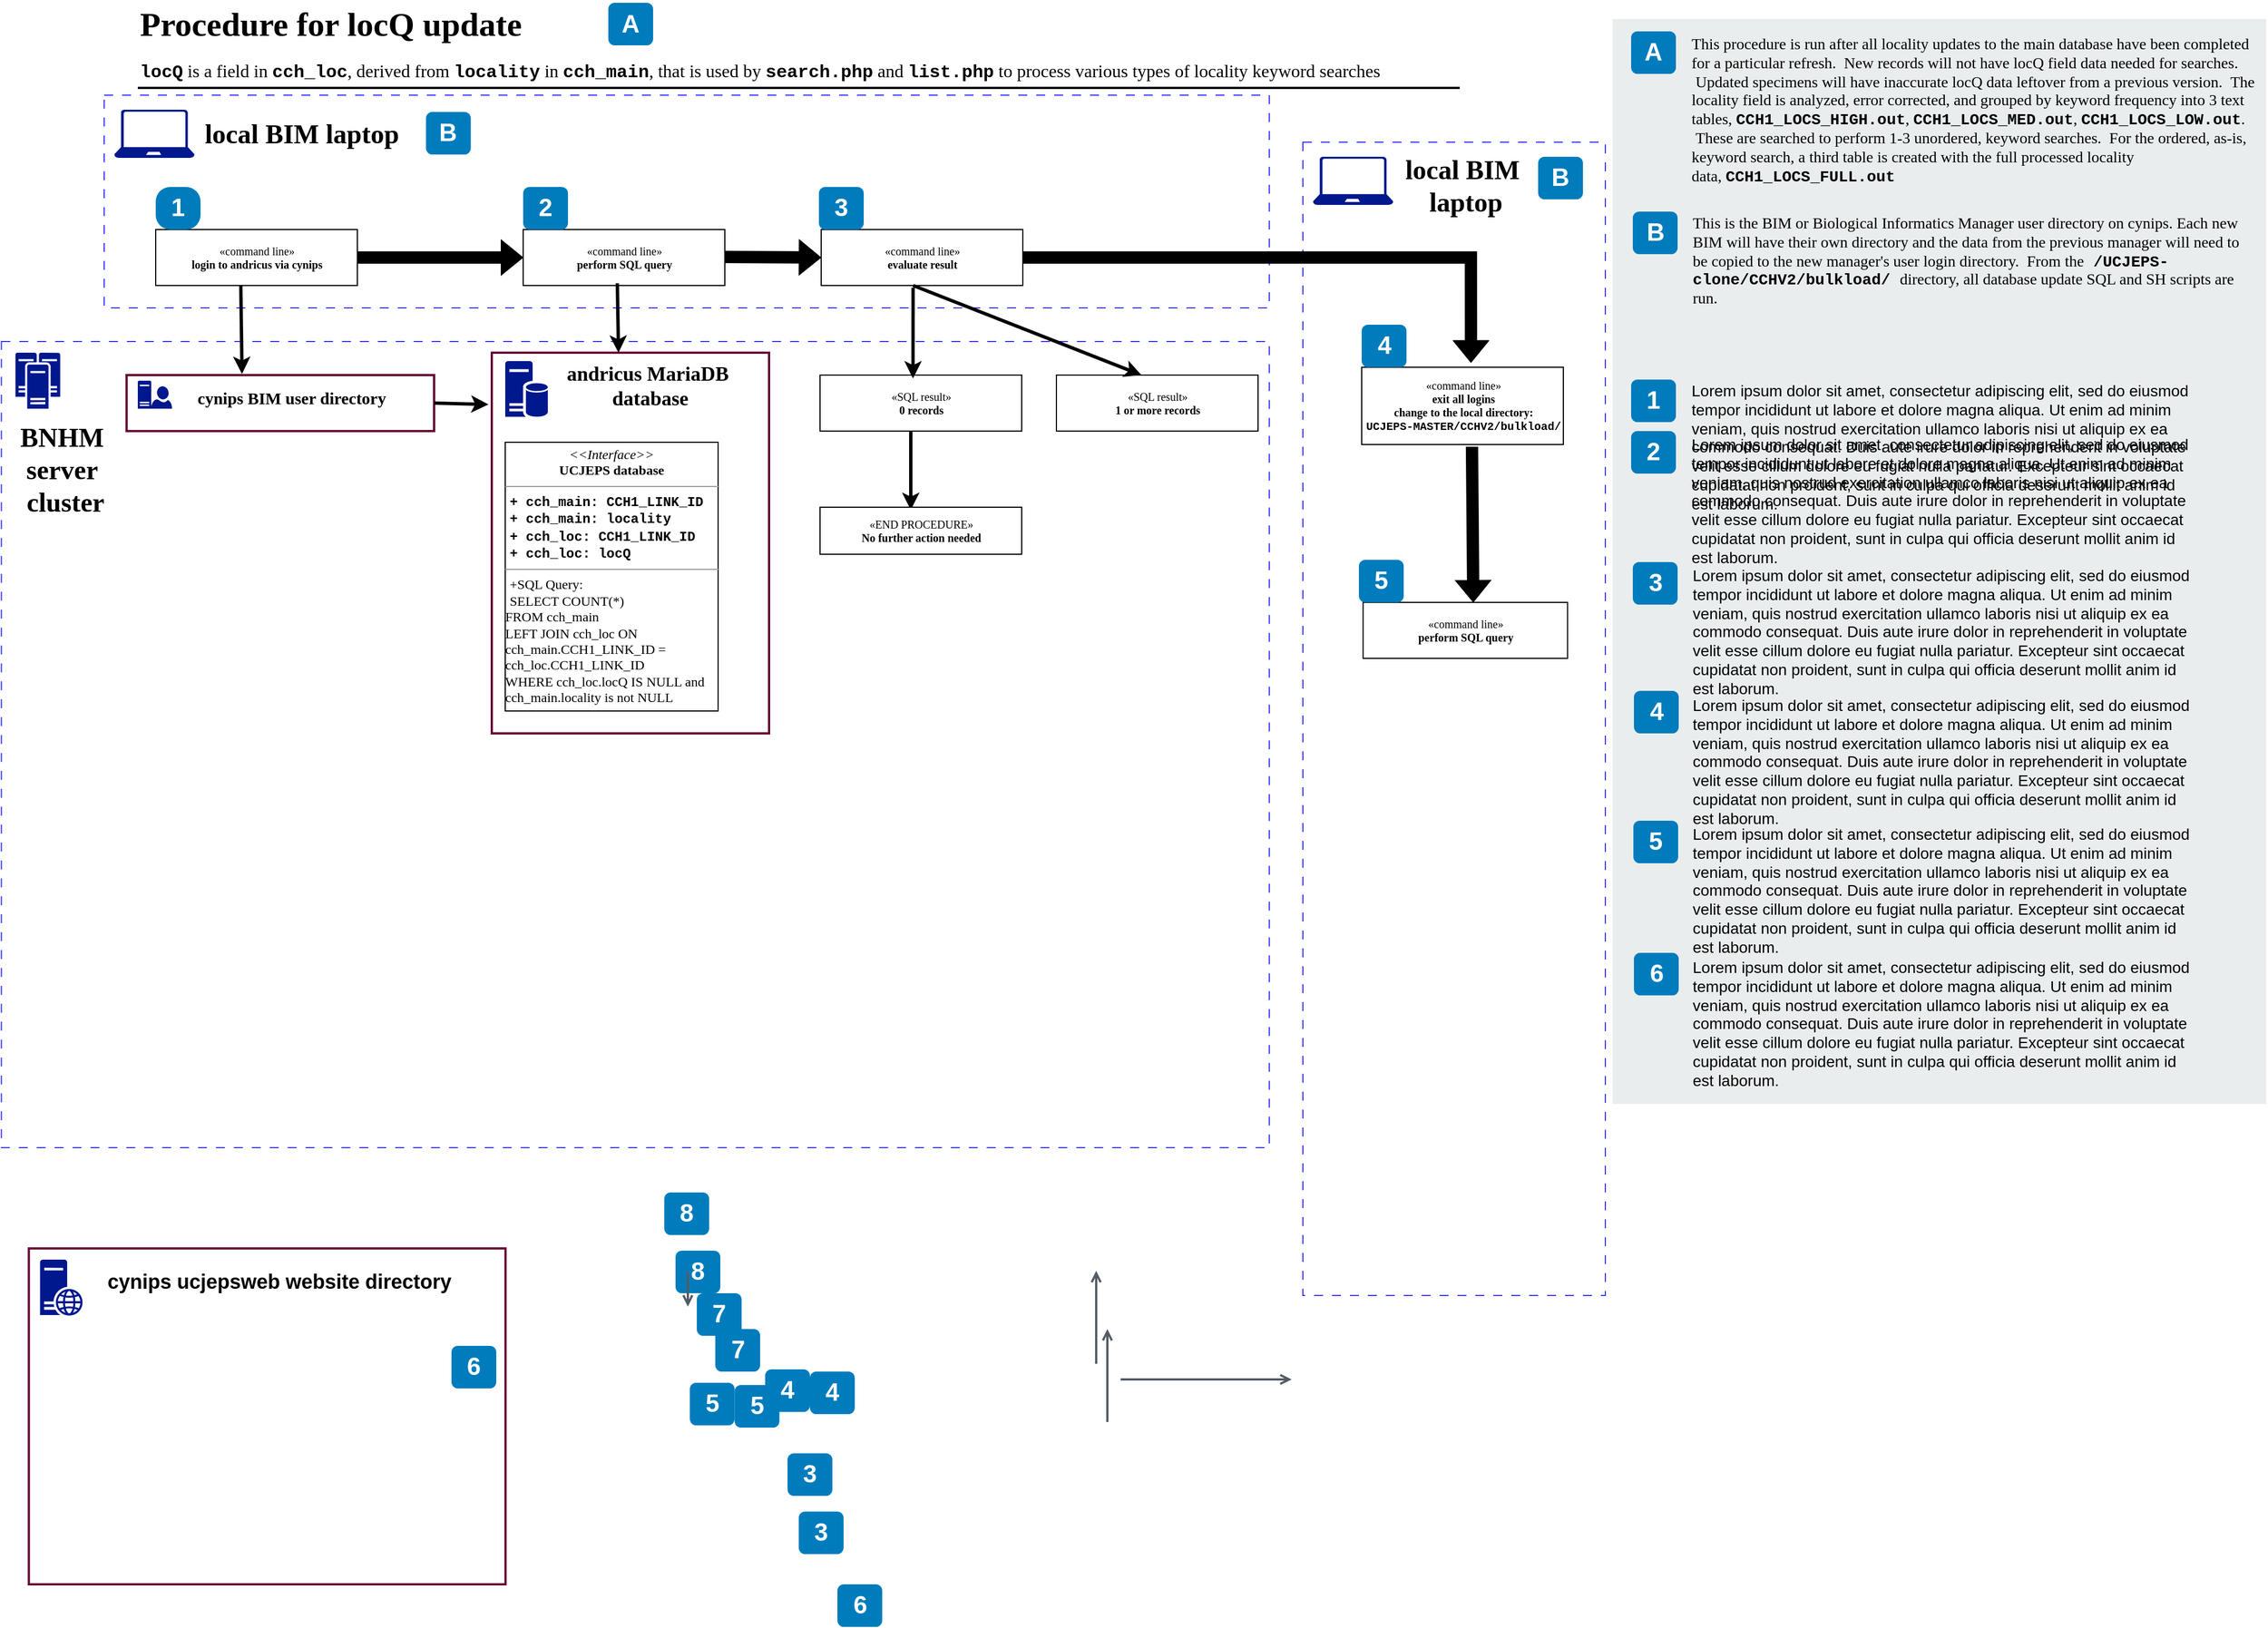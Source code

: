 <mxfile version="26.1.1">
  <diagram name="Page-1" id="34tWn5W8BB_YWIeY7pMG">
    <mxGraphModel dx="1699" dy="550" grid="1" gridSize="10" guides="1" tooltips="1" connect="1" arrows="1" fold="1" page="1" pageScale="1" pageWidth="850" pageHeight="1100" math="0" shadow="0">
      <root>
        <mxCell id="0" />
        <mxCell id="1" parent="0" />
        <mxCell id="e8SXs3Ux3NLzT9OmCRad-12" value="Procedure for locQ update" style="text;html=1;resizable=0;points=[];autosize=1;align=left;verticalAlign=top;spacingTop=-4;fontSize=30;fontStyle=1;fontFamily=Tahoma;" vertex="1" parent="1">
          <mxGeometry x="-210" y="35.5" width="390" height="40" as="geometry" />
        </mxCell>
        <mxCell id="e8SXs3Ux3NLzT9OmCRad-13" value="&lt;font face=&quot;Courier New&quot;&gt;&lt;b&gt;locQ&lt;/b&gt;&lt;/font&gt; is a field in &lt;b&gt;&lt;font face=&quot;Courier New&quot;&gt;cch_loc&lt;/font&gt;&lt;/b&gt;, derived from &lt;font face=&quot;Courier New&quot;&gt;&lt;b&gt;locality&lt;/b&gt;&lt;/font&gt; in &lt;b&gt;&lt;font face=&quot;Courier New&quot;&gt;cch&lt;font&gt;_main&lt;/font&gt;&lt;/font&gt;&lt;/b&gt;, that is used by &lt;b&gt;&lt;font face=&quot;Courier New&quot;&gt;search.php&lt;/font&gt;&lt;/b&gt;&amp;nbsp;and &lt;b&gt;&lt;font face=&quot;Courier New&quot;&gt;list.php&lt;/font&gt;&lt;/b&gt; to process various types of locality keyword searches" style="text;html=1;resizable=0;points=[];autosize=1;align=left;verticalAlign=top;spacingTop=-4;fontSize=16;fontFamily=Tahoma;" vertex="1" parent="1">
          <mxGeometry x="-210" y="85.5" width="1200" height="30" as="geometry" />
        </mxCell>
        <mxCell id="e8SXs3Ux3NLzT9OmCRad-14" value="" style="line;strokeWidth=2;html=1;fontSize=14;" vertex="1" parent="1">
          <mxGeometry x="-210" y="108.5" width="1180" height="10" as="geometry" />
        </mxCell>
        <mxCell id="e8SXs3Ux3NLzT9OmCRad-15" value="" style="rounded=0;whiteSpace=wrap;html=1;fillColor=#EAEDED;fontSize=22;fontColor=#FFFFFF;strokeColor=none;labelBackgroundColor=none;" vertex="1" parent="1">
          <mxGeometry x="1106.5" y="52" width="583.5" height="969" as="geometry" />
        </mxCell>
        <mxCell id="e8SXs3Ux3NLzT9OmCRad-17" value="A" style="rounded=1;whiteSpace=wrap;html=1;fillColor=#007CBD;strokeColor=none;fontColor=#FFFFFF;fontStyle=1;fontSize=22;labelBackgroundColor=none;" vertex="1" parent="1">
          <mxGeometry x="1123" y="63" width="40" height="38" as="geometry" />
        </mxCell>
        <mxCell id="e8SXs3Ux3NLzT9OmCRad-18" value="1" style="rounded=1;whiteSpace=wrap;html=1;fillColor=#007CBD;strokeColor=none;fontColor=#FFFFFF;fontStyle=1;fontSize=22;labelBackgroundColor=none;" vertex="1" parent="1">
          <mxGeometry x="1123" y="374" width="40" height="38" as="geometry" />
        </mxCell>
        <mxCell id="e8SXs3Ux3NLzT9OmCRad-19" value="2" style="rounded=1;whiteSpace=wrap;html=1;fillColor=#007CBD;strokeColor=none;fontColor=#FFFFFF;fontStyle=1;fontSize=22;labelBackgroundColor=none;" vertex="1" parent="1">
          <mxGeometry x="1123" y="420" width="40" height="38" as="geometry" />
        </mxCell>
        <mxCell id="e8SXs3Ux3NLzT9OmCRad-20" value="3" style="rounded=1;whiteSpace=wrap;html=1;fillColor=#007CBD;strokeColor=none;fontColor=#FFFFFF;fontStyle=1;fontSize=22;labelBackgroundColor=none;" vertex="1" parent="1">
          <mxGeometry x="1124.5" y="537" width="40" height="38" as="geometry" />
        </mxCell>
        <mxCell id="e8SXs3Ux3NLzT9OmCRad-21" value="4" style="rounded=1;whiteSpace=wrap;html=1;fillColor=#007CBD;strokeColor=none;fontColor=#FFFFFF;fontStyle=1;fontSize=22;labelBackgroundColor=none;" vertex="1" parent="1">
          <mxGeometry x="1125.5" y="652" width="40" height="38" as="geometry" />
        </mxCell>
        <mxCell id="e8SXs3Ux3NLzT9OmCRad-22" value="5" style="rounded=1;whiteSpace=wrap;html=1;fillColor=#007CBD;strokeColor=none;fontColor=#FFFFFF;fontStyle=1;fontSize=22;labelBackgroundColor=none;" vertex="1" parent="1">
          <mxGeometry x="1125" y="768" width="40" height="38" as="geometry" />
        </mxCell>
        <mxCell id="e8SXs3Ux3NLzT9OmCRad-23" value="6" style="rounded=1;whiteSpace=wrap;html=1;fillColor=#007CBD;strokeColor=none;fontColor=#FFFFFF;fontStyle=1;fontSize=22;labelBackgroundColor=none;" vertex="1" parent="1">
          <mxGeometry x="1125.5" y="886" width="40" height="38" as="geometry" />
        </mxCell>
        <mxCell id="e8SXs3Ux3NLzT9OmCRad-25" value="This procedure is run after all locality updates to the main database have been completed for a particular refresh. &amp;nbsp;New records will not have locQ field data needed for searches. &amp;nbsp;Updated specimens will have inaccurate locQ data leftover from a previous version. &amp;nbsp;The locality field is analyzed, error corrected, and grouped by keyword frequency into 3 text tables,&amp;nbsp;&lt;font face=&quot;Courier New&quot;&gt;&lt;b&gt;CCH1_LOCS_HIGH.out&lt;/b&gt;&lt;/font&gt;,&amp;nbsp;&lt;font face=&quot;Courier New&quot;&gt;&lt;b&gt;CCH1_LOCS_MED.out&lt;/b&gt;&lt;/font&gt;,&amp;nbsp;&lt;font face=&quot;Courier New&quot;&gt;&lt;b&gt;CCH1_LOCS_LOW.out&lt;/b&gt;&lt;/font&gt;. &amp;nbsp;These are searched to perform 1-3 unordered, keyword searches. &amp;nbsp;For the ordered, as-is, keyword search, a third table is created with the full processed locality data,&amp;nbsp;&lt;font face=&quot;Courier New&quot;&gt;&lt;b&gt;CCH1_LOCS_FULL.out&lt;/b&gt;&lt;/font&gt;" style="text;html=1;align=left;verticalAlign=top;spacingTop=-4;fontSize=14;labelBackgroundColor=none;whiteSpace=wrap;fontFamily=Tahoma;" vertex="1" parent="1">
          <mxGeometry x="1175" y="63.5" width="505" height="164.5" as="geometry" />
        </mxCell>
        <mxCell id="e8SXs3Ux3NLzT9OmCRad-26" value="&lt;span&gt;Lorem ipsum dolor sit amet, consectetur adipiscing elit, sed do eiusmod tempor incididunt ut labore et dolore magna aliqua. Ut enim ad minim veniam, quis nostrud exercitation ullamco laboris nisi ut aliquip ex ea commodo consequat. Duis aute irure dolor in reprehenderit in voluptate velit esse cillum dolore eu fugiat nulla pariatur. Excepteur sint occaecat cupidatat non proident, sunt in culpa qui officia deserunt mollit anim id est laborum.&lt;/span&gt;&lt;br&gt;" style="text;html=1;align=left;verticalAlign=top;spacingTop=-4;fontSize=14;labelBackgroundColor=none;whiteSpace=wrap;" vertex="1" parent="1">
          <mxGeometry x="1175" y="372.5" width="450" height="117" as="geometry" />
        </mxCell>
        <mxCell id="e8SXs3Ux3NLzT9OmCRad-27" value="&lt;span&gt;Lorem ipsum dolor sit amet, consectetur adipiscing elit, sed do eiusmod tempor incididunt ut labore et dolore magna aliqua. Ut enim ad minim veniam, quis nostrud exercitation ullamco laboris nisi ut aliquip ex ea commodo consequat. Duis aute irure dolor in reprehenderit in voluptate velit esse cillum dolore eu fugiat nulla pariatur. Excepteur sint occaecat cupidatat non proident, sunt in culpa qui officia deserunt mollit anim id est laborum.&lt;/span&gt;&lt;br&gt;" style="text;html=1;align=left;verticalAlign=top;spacingTop=-4;fontSize=14;labelBackgroundColor=none;whiteSpace=wrap;" vertex="1" parent="1">
          <mxGeometry x="1175" y="420.5" width="450" height="121" as="geometry" />
        </mxCell>
        <mxCell id="e8SXs3Ux3NLzT9OmCRad-28" value="&lt;span&gt;Lorem ipsum dolor sit amet, consectetur adipiscing elit, sed do eiusmod tempor incididunt ut labore et dolore magna aliqua. Ut enim ad minim veniam, quis nostrud exercitation ullamco laboris nisi ut aliquip ex ea commodo consequat. Duis aute irure dolor in reprehenderit in voluptate velit esse cillum dolore eu fugiat nulla pariatur. Excepteur sint occaecat cupidatat non proident, sunt in culpa qui officia deserunt mollit anim id est laborum.&lt;/span&gt;&lt;br&gt;" style="text;html=1;align=left;verticalAlign=top;spacingTop=-4;fontSize=14;labelBackgroundColor=none;whiteSpace=wrap;" vertex="1" parent="1">
          <mxGeometry x="1176" y="537.5" width="449" height="114" as="geometry" />
        </mxCell>
        <mxCell id="e8SXs3Ux3NLzT9OmCRad-29" value="&lt;span&gt;Lorem ipsum dolor sit amet, consectetur adipiscing elit, sed do eiusmod tempor incididunt ut labore et dolore magna aliqua. Ut enim ad minim veniam, quis nostrud exercitation ullamco laboris nisi ut aliquip ex ea commodo consequat. Duis aute irure dolor in reprehenderit in voluptate velit esse cillum dolore eu fugiat nulla pariatur. Excepteur sint occaecat cupidatat non proident, sunt in culpa qui officia deserunt mollit anim id est laborum.&lt;/span&gt;&lt;br&gt;" style="text;html=1;align=left;verticalAlign=top;spacingTop=-4;fontSize=14;labelBackgroundColor=none;whiteSpace=wrap;" vertex="1" parent="1">
          <mxGeometry x="1176" y="653.5" width="450" height="118" as="geometry" />
        </mxCell>
        <mxCell id="e8SXs3Ux3NLzT9OmCRad-30" value="&lt;span&gt;Lorem ipsum dolor sit amet, consectetur adipiscing elit, sed do eiusmod tempor incididunt ut labore et dolore magna aliqua. Ut enim ad minim veniam, quis nostrud exercitation ullamco laboris nisi ut aliquip ex ea commodo consequat. Duis aute irure dolor in reprehenderit in voluptate velit esse cillum dolore eu fugiat nulla pariatur. Excepteur sint occaecat cupidatat non proident, sunt in culpa qui officia deserunt mollit anim id est laborum.&lt;/span&gt;&lt;br&gt;" style="text;html=1;align=left;verticalAlign=top;spacingTop=-4;fontSize=14;labelBackgroundColor=none;whiteSpace=wrap;" vertex="1" parent="1">
          <mxGeometry x="1176" y="768.5" width="449" height="113" as="geometry" />
        </mxCell>
        <mxCell id="e8SXs3Ux3NLzT9OmCRad-31" value="&lt;span&gt;Lorem ipsum dolor sit amet, consectetur adipiscing elit, sed do eiusmod tempor incididunt ut labore et dolore magna aliqua. Ut enim ad minim veniam, quis nostrud exercitation ullamco laboris nisi ut aliquip ex ea commodo consequat. Duis aute irure dolor in reprehenderit in voluptate velit esse cillum dolore eu fugiat nulla pariatur. Excepteur sint occaecat cupidatat non proident, sunt in culpa qui officia deserunt mollit anim id est laborum.&lt;/span&gt;&lt;br&gt;" style="text;html=1;align=left;verticalAlign=top;spacingTop=-4;fontSize=14;labelBackgroundColor=none;whiteSpace=wrap;" vertex="1" parent="1">
          <mxGeometry x="1176" y="887.5" width="449" height="124" as="geometry" />
        </mxCell>
        <mxCell id="e8SXs3Ux3NLzT9OmCRad-38" value="" style="whiteSpace=wrap;html=1;dashed=1;fontColor=#AAB7B8;fontStyle=0;align=left;verticalAlign=top;strokeColor=#3333FF;fillColor=none;gradientColor=none;spacingLeft=30;container=1;pointerEvents=0;collapsible=0;recursiveResize=0;strokeWidth=1;dashPattern=8 8;fontFamily=Tahoma;" vertex="1" parent="1">
          <mxGeometry x="-331.75" y="340" width="1131.75" height="720" as="geometry" />
        </mxCell>
        <mxCell id="e8SXs3Ux3NLzT9OmCRad-41" value="" style="whiteSpace=wrap;html=1;dashed=0;fontColor=#AAB7B8;fontStyle=0;align=left;verticalAlign=top;strokeColor=#660033;fillColor=none;gradientColor=none;spacingLeft=30;container=1;pointerEvents=0;collapsible=0;recursiveResize=0;strokeWidth=2;" vertex="1" parent="e8SXs3Ux3NLzT9OmCRad-38">
          <mxGeometry x="24.5" y="810" width="425.5" height="300" as="geometry" />
        </mxCell>
        <mxCell id="e8SXs3Ux3NLzT9OmCRad-42" value="cynips ucjepsweb website directory" style="text;strokeColor=none;fillColor=none;html=1;fontSize=18;fontStyle=1;verticalAlign=middle;align=center;" vertex="1" parent="e8SXs3Ux3NLzT9OmCRad-41">
          <mxGeometry x="48" y="10" width="350" height="40" as="geometry" />
        </mxCell>
        <mxCell id="e8SXs3Ux3NLzT9OmCRad-43" value="" style="sketch=0;aspect=fixed;pointerEvents=1;shadow=0;dashed=0;html=1;strokeColor=none;labelPosition=center;verticalLabelPosition=bottom;verticalAlign=top;align=center;fillColor=#00188D;shape=mxgraph.mscae.enterprise.web_server" vertex="1" parent="e8SXs3Ux3NLzT9OmCRad-41">
          <mxGeometry x="10" y="10" width="38" height="50" as="geometry" />
        </mxCell>
        <mxCell id="e8SXs3Ux3NLzT9OmCRad-44" value="" style="whiteSpace=wrap;html=1;dashed=0;fontColor=#AAB7B8;fontStyle=0;align=left;verticalAlign=top;strokeColor=#660033;fillColor=none;gradientColor=none;spacingLeft=30;container=1;pointerEvents=0;collapsible=0;recursiveResize=0;strokeWidth=2;" vertex="1" parent="e8SXs3Ux3NLzT9OmCRad-38">
          <mxGeometry x="437.75" y="10" width="247.5" height="340" as="geometry" />
        </mxCell>
        <mxCell id="e8SXs3Ux3NLzT9OmCRad-45" value="andricus MariaDB&amp;nbsp;&lt;div&gt;database&lt;/div&gt;" style="text;strokeColor=none;fillColor=none;html=1;fontSize=18;fontStyle=1;verticalAlign=middle;align=center;fontFamily=Tahoma;" vertex="1" parent="e8SXs3Ux3NLzT9OmCRad-44">
          <mxGeometry x="61.75" y="10" width="158.25" height="40" as="geometry" />
        </mxCell>
        <mxCell id="e8SXs3Ux3NLzT9OmCRad-39" value="" style="sketch=0;aspect=fixed;pointerEvents=1;shadow=0;dashed=0;html=1;strokeColor=none;labelPosition=center;verticalLabelPosition=bottom;verticalAlign=top;align=center;fillColor=#00188D;shape=mxgraph.mscae.enterprise.database_server" vertex="1" parent="e8SXs3Ux3NLzT9OmCRad-44">
          <mxGeometry x="12" y="7.5" width="38" height="50" as="geometry" />
        </mxCell>
        <mxCell id="e8SXs3Ux3NLzT9OmCRad-54" value="&lt;p style=&quot;margin:0px;margin-top:4px;text-align:center;&quot;&gt;&lt;i&gt;&amp;lt;&amp;lt;Interface&amp;gt;&amp;gt;&lt;/i&gt;&lt;br&gt;&lt;b&gt;UCJEPS database&lt;/b&gt;&lt;/p&gt;&lt;hr size=&quot;1&quot;&gt;&lt;p style=&quot;margin:0px;margin-left:4px;&quot;&gt;&lt;font face=&quot;Courier New&quot;&gt;&lt;b&gt;+&amp;nbsp;&lt;/b&gt;&lt;/font&gt;&lt;b&gt;&lt;font face=&quot;Courier New&quot;&gt;&lt;span style=&quot;white-space: normal;&quot;&gt;cch_main&lt;/span&gt;:&lt;/font&gt;&lt;font face=&quot;Courier New&quot;&gt;&amp;nbsp;&lt;/font&gt;&lt;span style=&quot;font-family: &amp;quot;Courier New&amp;quot;; white-space: normal;&quot;&gt;CCH1_LINK_ID&lt;/span&gt;&lt;/b&gt;&lt;/p&gt;&lt;p style=&quot;margin:0px;margin-left:4px;&quot;&gt;&lt;font face=&quot;Courier New&quot;&gt;&lt;b&gt;+&amp;nbsp;&lt;span style=&quot;white-space: normal;&quot;&gt;cch_main&lt;/span&gt;: locality&lt;/b&gt;&lt;/font&gt;&lt;/p&gt;&lt;p style=&quot;margin:0px;margin-left:4px;&quot;&gt;&lt;font face=&quot;Courier New&quot;&gt;&lt;b&gt;+&amp;nbsp;&lt;span style=&quot;white-space: normal;&quot;&gt;cch_loc&lt;/span&gt;:&amp;nbsp;&lt;span style=&quot;white-space: normal;&quot;&gt;CCH1_LINK_ID&lt;/span&gt;&lt;br&gt;&lt;/b&gt;&lt;/font&gt;&lt;/p&gt;&lt;p style=&quot;margin:0px;margin-left:4px;&quot;&gt;&lt;font face=&quot;Courier New&quot;&gt;&lt;b&gt;+&lt;span style=&quot;white-space: normal;&quot;&gt;&amp;nbsp;cch_loc&lt;/span&gt;: locQ&lt;/b&gt;&lt;/font&gt;&lt;br&gt;&lt;/p&gt;&lt;hr size=&quot;1&quot;&gt;&lt;p style=&quot;margin:0px;margin-left:4px;&quot;&gt;+SQL Query:&lt;/p&gt;&lt;p style=&quot;margin:0px;margin-left:4px;&quot;&gt;&lt;span style=&quot;white-space: normal;&quot;&gt;SELECT COUNT(*)&amp;nbsp;&lt;/span&gt;&lt;/p&gt;&lt;div style=&quot;white-space: normal;&quot;&gt;FROM cch_main&lt;/div&gt;&lt;div style=&quot;white-space: normal;&quot;&gt;LEFT JOIN cch_loc ON cch_main.CCH1_LINK_ID = cch_loc.CCH1_LINK_ID&lt;/div&gt;&lt;div style=&quot;white-space: normal;&quot;&gt;WHERE cch_loc.locQ IS NULL and cch_main.locality is not NULL&lt;/div&gt;&lt;div&gt;&lt;br&gt;&lt;/div&gt;" style="verticalAlign=top;align=left;overflow=fill;fontSize=12;fontFamily=Tahoma;html=1;rounded=0;shadow=0;comic=0;labelBackgroundColor=none;strokeWidth=1" vertex="1" parent="e8SXs3Ux3NLzT9OmCRad-44">
          <mxGeometry x="12" y="80" width="190" height="240" as="geometry" />
        </mxCell>
        <mxCell id="e8SXs3Ux3NLzT9OmCRad-47" value="" style="whiteSpace=wrap;html=1;dashed=0;fontColor=#AAB7B8;fontStyle=0;align=left;verticalAlign=top;strokeColor=#660033;fillColor=none;gradientColor=none;spacingLeft=30;container=1;pointerEvents=0;collapsible=0;recursiveResize=0;strokeWidth=2;" vertex="1" parent="e8SXs3Ux3NLzT9OmCRad-38">
          <mxGeometry x="111.75" y="30" width="274.5" height="50" as="geometry" />
        </mxCell>
        <mxCell id="e8SXs3Ux3NLzT9OmCRad-48" value="cynips BIM user directory" style="text;strokeColor=none;fillColor=none;html=1;fontSize=15;fontStyle=1;verticalAlign=middle;align=center;fontFamily=Tahoma;" vertex="1" parent="e8SXs3Ux3NLzT9OmCRad-47">
          <mxGeometry x="40.55" width="212.5" height="40" as="geometry" />
        </mxCell>
        <mxCell id="e8SXs3Ux3NLzT9OmCRad-49" value="" style="sketch=0;aspect=fixed;pointerEvents=1;shadow=0;dashed=0;html=1;strokeColor=none;labelPosition=center;verticalLabelPosition=bottom;verticalAlign=top;align=center;fillColor=#00188D;shape=mxgraph.azure.user;fontSize=10;" vertex="1" parent="e8SXs3Ux3NLzT9OmCRad-47">
          <mxGeometry x="21.75" y="10" width="18.8" height="20" as="geometry" />
        </mxCell>
        <mxCell id="e8SXs3Ux3NLzT9OmCRad-50" value="" style="sketch=0;aspect=fixed;pointerEvents=1;shadow=0;dashed=0;html=1;strokeColor=none;labelPosition=center;verticalLabelPosition=bottom;verticalAlign=top;align=center;fillColor=#00188D;shape=mxgraph.mscae.enterprise.server_generic" vertex="1" parent="e8SXs3Ux3NLzT9OmCRad-47">
          <mxGeometry x="10" y="5" width="12" height="25" as="geometry" />
        </mxCell>
        <mxCell id="e8SXs3Ux3NLzT9OmCRad-46" value="" style="sketch=0;aspect=fixed;pointerEvents=1;shadow=0;dashed=0;html=1;strokeColor=none;labelPosition=center;verticalLabelPosition=bottom;verticalAlign=top;align=center;fillColor=#00188D;shape=mxgraph.mscae.enterprise.cluster_server" vertex="1" parent="e8SXs3Ux3NLzT9OmCRad-38">
          <mxGeometry x="12.5" y="10" width="40" height="50" as="geometry" />
        </mxCell>
        <mxCell id="e8SXs3Ux3NLzT9OmCRad-101" value="BNHM&amp;nbsp;&lt;div&gt;server&amp;nbsp;&lt;/div&gt;&lt;div&gt;cluster&lt;/div&gt;" style="text;strokeColor=none;fillColor=none;html=1;fontSize=24;fontStyle=1;verticalAlign=middle;align=center;fontFamily=Tahoma;" vertex="1" parent="e8SXs3Ux3NLzT9OmCRad-38">
          <mxGeometry x="12.5" y="60" width="87.5" height="110" as="geometry" />
        </mxCell>
        <mxCell id="e8SXs3Ux3NLzT9OmCRad-111" value="" style="endArrow=classic;html=1;rounded=0;exitX=1;exitY=0.5;exitDx=0;exitDy=0;strokeWidth=3;entryX=-0.012;entryY=0.136;entryDx=0;entryDy=0;entryPerimeter=0;" edge="1" parent="e8SXs3Ux3NLzT9OmCRad-38" source="e8SXs3Ux3NLzT9OmCRad-47" target="e8SXs3Ux3NLzT9OmCRad-44">
          <mxGeometry width="50" height="50" relative="1" as="geometry">
            <mxPoint x="217.75" y="-26" as="sourcePoint" />
            <mxPoint x="224.75" y="19" as="targetPoint" />
          </mxGeometry>
        </mxCell>
        <mxCell id="e8SXs3Ux3NLzT9OmCRad-116" value="«SQL result»&lt;br&gt;&lt;b&gt;0 records&lt;/b&gt;" style="html=1;rounded=0;shadow=0;comic=0;labelBackgroundColor=none;strokeWidth=1;fontFamily=Tahoma;fontSize=10;align=center;" vertex="1" parent="e8SXs3Ux3NLzT9OmCRad-38">
          <mxGeometry x="730.75" y="30" width="180" height="50" as="geometry" />
        </mxCell>
        <mxCell id="e8SXs3Ux3NLzT9OmCRad-117" value="«SQL result»&lt;br&gt;&lt;b&gt;1 or more records&lt;/b&gt;" style="html=1;rounded=0;shadow=0;comic=0;labelBackgroundColor=none;strokeWidth=1;fontFamily=Tahoma;fontSize=10;align=center;" vertex="1" parent="e8SXs3Ux3NLzT9OmCRad-38">
          <mxGeometry x="941.75" y="30" width="180" height="50" as="geometry" />
        </mxCell>
        <mxCell id="e8SXs3Ux3NLzT9OmCRad-124" value="" style="endArrow=classic;html=1;rounded=0;exitX=0.456;exitY=1.04;exitDx=0;exitDy=0;exitPerimeter=0;entryX=0.461;entryY=0.06;entryDx=0;entryDy=0;entryPerimeter=0;strokeWidth=3;" edge="1" parent="e8SXs3Ux3NLzT9OmCRad-38">
          <mxGeometry width="50" height="50" relative="1" as="geometry">
            <mxPoint x="811.75" y="79.5" as="sourcePoint" />
            <mxPoint x="811.75" y="150.5" as="targetPoint" />
          </mxGeometry>
        </mxCell>
        <mxCell id="e8SXs3Ux3NLzT9OmCRad-125" value="«END PROCEDURE»&lt;div&gt;&lt;b&gt;No further action needed&lt;/b&gt;&lt;/div&gt;" style="html=1;rounded=0;shadow=0;comic=0;labelBackgroundColor=none;strokeWidth=1;fontFamily=Tahoma;fontSize=10;align=center;" vertex="1" parent="e8SXs3Ux3NLzT9OmCRad-38">
          <mxGeometry x="730.75" y="148" width="180" height="42" as="geometry" />
        </mxCell>
        <mxCell id="e8SXs3Ux3NLzT9OmCRad-51" value="" style="whiteSpace=wrap;html=1;dashed=1;fontColor=#AAB7B8;fontStyle=0;align=left;verticalAlign=top;strokeColor=#3333FF;fillColor=none;gradientColor=none;spacingLeft=30;container=1;pointerEvents=0;collapsible=0;recursiveResize=0;strokeWidth=1;dashPattern=8 8;" vertex="1" parent="1">
          <mxGeometry x="-240" y="120" width="1040" height="190" as="geometry" />
        </mxCell>
        <mxCell id="e8SXs3Ux3NLzT9OmCRad-52" value="local BIM laptop" style="text;strokeColor=none;fillColor=none;html=1;fontSize=24;fontStyle=1;verticalAlign=middle;align=center;fontFamily=Tahoma;" vertex="1" parent="e8SXs3Ux3NLzT9OmCRad-51">
          <mxGeometry x="52.5" y="15" width="247.5" height="40" as="geometry" />
        </mxCell>
        <mxCell id="e8SXs3Ux3NLzT9OmCRad-53" value="" style="sketch=0;aspect=fixed;pointerEvents=1;shadow=0;dashed=0;html=1;strokeColor=none;labelPosition=center;verticalLabelPosition=bottom;verticalAlign=top;align=center;fillColor=#00188D;shape=mxgraph.azure.laptop" vertex="1" parent="e8SXs3Ux3NLzT9OmCRad-51">
          <mxGeometry x="9" y="13" width="71.67" height="43" as="geometry" />
        </mxCell>
        <mxCell id="e8SXs3Ux3NLzT9OmCRad-61" value="B" style="rounded=1;whiteSpace=wrap;html=1;fillColor=#007CBD;strokeColor=none;fontColor=#FFFFFF;fontStyle=1;fontSize=22;labelBackgroundColor=none;" vertex="1" parent="e8SXs3Ux3NLzT9OmCRad-51">
          <mxGeometry x="287.25" y="15" width="40" height="38" as="geometry" />
        </mxCell>
        <mxCell id="e8SXs3Ux3NLzT9OmCRad-96" value="«command line»&lt;br&gt;&lt;b&gt;login to andricus via cynips&lt;/b&gt;" style="html=1;rounded=0;shadow=0;comic=0;labelBackgroundColor=none;strokeWidth=1;fontFamily=Verdana;fontSize=10;align=center;" vertex="1" parent="e8SXs3Ux3NLzT9OmCRad-51">
          <mxGeometry x="46" y="120" width="180" height="50" as="geometry" />
        </mxCell>
        <mxCell id="e8SXs3Ux3NLzT9OmCRad-100" value="«command line»&lt;br&gt;&lt;b&gt;perform SQL query&lt;/b&gt;" style="html=1;rounded=0;shadow=0;comic=0;labelBackgroundColor=none;strokeWidth=1;fontFamily=Tahoma;fontSize=10;align=center;" vertex="1" parent="e8SXs3Ux3NLzT9OmCRad-51">
          <mxGeometry x="374" y="120" width="180" height="50" as="geometry" />
        </mxCell>
        <mxCell id="e8SXs3Ux3NLzT9OmCRad-105" value="" style="shape=flexArrow;endArrow=classic;html=1;rounded=0;labelBackgroundColor=#000000;fillColor=#000000;exitX=1;exitY=0.5;exitDx=0;exitDy=0;entryX=0;entryY=0.5;entryDx=0;entryDy=0;" edge="1" parent="e8SXs3Ux3NLzT9OmCRad-51" source="e8SXs3Ux3NLzT9OmCRad-96" target="e8SXs3Ux3NLzT9OmCRad-100">
          <mxGeometry width="50" height="50" relative="1" as="geometry">
            <mxPoint x="234.25" y="196" as="sourcePoint" />
            <mxPoint x="284.25" y="146" as="targetPoint" />
          </mxGeometry>
        </mxCell>
        <mxCell id="e8SXs3Ux3NLzT9OmCRad-108" value="1" style="rounded=1;whiteSpace=wrap;html=1;fillColor=#007CBD;strokeColor=none;fontColor=#FFFFFF;fontStyle=1;fontSize=22;arcSize=34;" vertex="1" parent="e8SXs3Ux3NLzT9OmCRad-51">
          <mxGeometry x="46" y="82" width="40" height="38" as="geometry" />
        </mxCell>
        <mxCell id="e8SXs3Ux3NLzT9OmCRad-113" value="2" style="rounded=1;whiteSpace=wrap;html=1;fillColor=#007CBD;strokeColor=none;fontColor=#FFFFFF;fontStyle=1;fontSize=22;" vertex="1" parent="e8SXs3Ux3NLzT9OmCRad-51">
          <mxGeometry x="374" y="82" width="40" height="38" as="geometry" />
        </mxCell>
        <mxCell id="e8SXs3Ux3NLzT9OmCRad-121" value="" style="edgeStyle=orthogonalEdgeStyle;rounded=0;orthogonalLoop=1;jettySize=auto;html=1;" edge="1" parent="e8SXs3Ux3NLzT9OmCRad-51" source="e8SXs3Ux3NLzT9OmCRad-118" target="e8SXs3Ux3NLzT9OmCRad-100">
          <mxGeometry relative="1" as="geometry" />
        </mxCell>
        <mxCell id="e8SXs3Ux3NLzT9OmCRad-118" value="«command line»&lt;br&gt;&lt;b&gt;evaluate result&lt;/b&gt;" style="html=1;rounded=0;shadow=0;comic=0;labelBackgroundColor=none;strokeWidth=1;fontFamily=Tahoma;fontSize=10;align=center;" vertex="1" parent="e8SXs3Ux3NLzT9OmCRad-51">
          <mxGeometry x="640" y="120" width="180" height="50" as="geometry" />
        </mxCell>
        <mxCell id="e8SXs3Ux3NLzT9OmCRad-119" value="3" style="rounded=1;whiteSpace=wrap;html=1;fillColor=#007CBD;strokeColor=none;fontColor=#FFFFFF;fontStyle=1;fontSize=22;" vertex="1" parent="e8SXs3Ux3NLzT9OmCRad-51">
          <mxGeometry x="638" y="82" width="40" height="38" as="geometry" />
        </mxCell>
        <mxCell id="e8SXs3Ux3NLzT9OmCRad-120" value="" style="shape=flexArrow;endArrow=classic;html=1;rounded=0;labelBackgroundColor=#000000;fillColor=#000000;exitX=1;exitY=0.5;exitDx=0;exitDy=0;entryX=0;entryY=0.5;entryDx=0;entryDy=0;" edge="1" parent="e8SXs3Ux3NLzT9OmCRad-51" target="e8SXs3Ux3NLzT9OmCRad-118">
          <mxGeometry width="50" height="50" relative="1" as="geometry">
            <mxPoint x="554" y="144.5" as="sourcePoint" />
            <mxPoint x="702" y="144.5" as="targetPoint" />
          </mxGeometry>
        </mxCell>
        <mxCell id="e8SXs3Ux3NLzT9OmCRad-89" value="7" style="rounded=1;whiteSpace=wrap;html=1;fillColor=#007CBD;strokeColor=none;fontColor=#FFFFFF;fontStyle=1;fontSize=22;" vertex="1" parent="1">
          <mxGeometry x="289" y="1190" width="40" height="38" as="geometry" />
        </mxCell>
        <mxCell id="e8SXs3Ux3NLzT9OmCRad-91" value="8" style="rounded=1;whiteSpace=wrap;html=1;fillColor=#007CBD;strokeColor=none;fontColor=#FFFFFF;fontStyle=1;fontSize=22;" vertex="1" parent="1">
          <mxGeometry x="260" y="1100" width="40" height="38" as="geometry" />
        </mxCell>
        <mxCell id="e8SXs3Ux3NLzT9OmCRad-94" value="8" style="rounded=1;whiteSpace=wrap;html=1;fillColor=#007CBD;strokeColor=none;fontColor=#FFFFFF;fontStyle=1;fontSize=22;" vertex="1" parent="1">
          <mxGeometry x="270" y="1152" width="40" height="38" as="geometry" />
        </mxCell>
        <mxCell id="e8SXs3Ux3NLzT9OmCRad-95" value="7" style="rounded=1;whiteSpace=wrap;html=1;fillColor=#007CBD;strokeColor=none;fontColor=#FFFFFF;fontStyle=1;fontSize=22;" vertex="1" parent="1">
          <mxGeometry x="305.5" y="1222" width="40" height="38" as="geometry" />
        </mxCell>
        <mxCell id="e8SXs3Ux3NLzT9OmCRad-64" style="edgeStyle=orthogonalEdgeStyle;rounded=0;orthogonalLoop=1;jettySize=auto;html=1;strokeColor=#545B64;strokeWidth=2;endFill=0;endArrow=open;startArrow=none;" edge="1" parent="1">
          <mxGeometry relative="1" as="geometry">
            <mxPoint x="281" y="1170" as="sourcePoint" />
            <mxPoint x="281" y="1202" as="targetPoint" />
          </mxGeometry>
        </mxCell>
        <mxCell id="e8SXs3Ux3NLzT9OmCRad-70" value="5" style="rounded=1;whiteSpace=wrap;html=1;fillColor=#007CBD;strokeColor=none;fontColor=#FFFFFF;fontStyle=1;fontSize=22;" vertex="1" parent="1">
          <mxGeometry x="282.75" y="1270" width="40" height="38" as="geometry" />
        </mxCell>
        <mxCell id="e8SXs3Ux3NLzT9OmCRad-71" value="4" style="rounded=1;whiteSpace=wrap;html=1;fillColor=#007CBD;strokeColor=none;fontColor=#FFFFFF;fontStyle=1;fontSize=22;" vertex="1" parent="1">
          <mxGeometry x="350" y="1258" width="40" height="38" as="geometry" />
        </mxCell>
        <mxCell id="e8SXs3Ux3NLzT9OmCRad-90" value="6" style="rounded=1;whiteSpace=wrap;html=1;fillColor=#007CBD;strokeColor=none;fontColor=#FFFFFF;fontStyle=1;fontSize=22;" vertex="1" parent="1">
          <mxGeometry x="70" y="1237" width="40" height="38" as="geometry" />
        </mxCell>
        <mxCell id="e8SXs3Ux3NLzT9OmCRad-83" value="5" style="rounded=1;whiteSpace=wrap;html=1;fillColor=#007CBD;strokeColor=none;fontColor=#FFFFFF;fontStyle=1;fontSize=22;" vertex="1" parent="1">
          <mxGeometry x="322.75" y="1272" width="40" height="38" as="geometry" />
        </mxCell>
        <mxCell id="e8SXs3Ux3NLzT9OmCRad-84" value="4" style="rounded=1;whiteSpace=wrap;html=1;fillColor=#007CBD;strokeColor=none;fontColor=#FFFFFF;fontStyle=1;fontSize=22;" vertex="1" parent="1">
          <mxGeometry x="390" y="1260" width="40" height="38" as="geometry" />
        </mxCell>
        <mxCell id="e8SXs3Ux3NLzT9OmCRad-93" value="6" style="rounded=1;whiteSpace=wrap;html=1;fillColor=#007CBD;strokeColor=none;fontColor=#FFFFFF;fontStyle=1;fontSize=22;" vertex="1" parent="1">
          <mxGeometry x="414.5" y="1450" width="40" height="38" as="geometry" />
        </mxCell>
        <mxCell id="e8SXs3Ux3NLzT9OmCRad-79" value="3" style="rounded=1;whiteSpace=wrap;html=1;fillColor=#007CBD;strokeColor=none;fontColor=#FFFFFF;fontStyle=1;fontSize=22;" vertex="1" parent="1">
          <mxGeometry x="380" y="1385" width="40" height="38" as="geometry" />
        </mxCell>
        <mxCell id="e8SXs3Ux3NLzT9OmCRad-66" value="3" style="rounded=1;whiteSpace=wrap;html=1;fillColor=#007CBD;strokeColor=none;fontColor=#FFFFFF;fontStyle=1;fontSize=22;" vertex="1" parent="1">
          <mxGeometry x="370" y="1333" width="40" height="38" as="geometry" />
        </mxCell>
        <mxCell id="e8SXs3Ux3NLzT9OmCRad-76" style="edgeStyle=orthogonalEdgeStyle;rounded=0;orthogonalLoop=1;jettySize=auto;html=1;strokeColor=#545B64;strokeWidth=2;endFill=0;endArrow=open;startArrow=none;" edge="1" parent="1">
          <mxGeometry relative="1" as="geometry">
            <mxPoint x="655.5" y="1305" as="sourcePoint" />
            <mxPoint x="655.5" y="1222" as="targetPoint" />
          </mxGeometry>
        </mxCell>
        <mxCell id="e8SXs3Ux3NLzT9OmCRad-65" style="edgeStyle=orthogonalEdgeStyle;rounded=0;orthogonalLoop=1;jettySize=auto;html=1;strokeColor=#545B64;strokeWidth=2;endFill=0;endArrow=open;startArrow=none;" edge="1" parent="1">
          <mxGeometry relative="1" as="geometry">
            <mxPoint x="667.305" y="1267" as="sourcePoint" />
            <mxPoint x="820" y="1267" as="targetPoint" />
          </mxGeometry>
        </mxCell>
        <mxCell id="e8SXs3Ux3NLzT9OmCRad-63" style="edgeStyle=orthogonalEdgeStyle;rounded=0;orthogonalLoop=1;jettySize=auto;html=1;strokeColor=#545B64;strokeWidth=2;endFill=0;endArrow=open;startArrow=none;" edge="1" parent="1">
          <mxGeometry relative="1" as="geometry">
            <mxPoint x="645.5" y="1253" as="sourcePoint" />
            <mxPoint x="645.5" y="1170" as="targetPoint" />
          </mxGeometry>
        </mxCell>
        <mxCell id="e8SXs3Ux3NLzT9OmCRad-106" value="" style="endArrow=classic;html=1;rounded=0;entryX=0.294;entryY=-0.025;entryDx=0;entryDy=0;entryPerimeter=0;strokeWidth=3;exitX=0.422;exitY=1;exitDx=0;exitDy=0;exitPerimeter=0;" edge="1" parent="1" source="e8SXs3Ux3NLzT9OmCRad-96" target="e8SXs3Ux3NLzT9OmCRad-48">
          <mxGeometry width="50" height="50" relative="1" as="geometry">
            <mxPoint y="400" as="sourcePoint" />
            <mxPoint x="50" y="350" as="targetPoint" />
          </mxGeometry>
        </mxCell>
        <mxCell id="e8SXs3Ux3NLzT9OmCRad-110" value="" style="endArrow=classic;html=1;rounded=0;exitX=0.467;exitY=0.96;exitDx=0;exitDy=0;exitPerimeter=0;entryX=0.457;entryY=0;entryDx=0;entryDy=0;entryPerimeter=0;strokeWidth=3;" edge="1" parent="1" source="e8SXs3Ux3NLzT9OmCRad-100" target="e8SXs3Ux3NLzT9OmCRad-44">
          <mxGeometry width="50" height="50" relative="1" as="geometry">
            <mxPoint x="164" y="304" as="sourcePoint" />
            <mxPoint x="171" y="349" as="targetPoint" />
          </mxGeometry>
        </mxCell>
        <mxCell id="e8SXs3Ux3NLzT9OmCRad-122" value="" style="endArrow=classic;html=1;rounded=0;exitX=0.456;exitY=1.04;exitDx=0;exitDy=0;exitPerimeter=0;entryX=0.461;entryY=0.06;entryDx=0;entryDy=0;entryPerimeter=0;strokeWidth=3;" edge="1" parent="1" source="e8SXs3Ux3NLzT9OmCRad-118" target="e8SXs3Ux3NLzT9OmCRad-116">
          <mxGeometry width="50" height="50" relative="1" as="geometry">
            <mxPoint x="228" y="298" as="sourcePoint" />
            <mxPoint x="229" y="350" as="targetPoint" />
          </mxGeometry>
        </mxCell>
        <mxCell id="e8SXs3Ux3NLzT9OmCRad-123" value="" style="endArrow=classic;html=1;rounded=0;exitX=0.456;exitY=1;exitDx=0;exitDy=0;exitPerimeter=0;entryX=0.422;entryY=0;entryDx=0;entryDy=0;entryPerimeter=0;strokeWidth=3;" edge="1" parent="1" source="e8SXs3Ux3NLzT9OmCRad-118" target="e8SXs3Ux3NLzT9OmCRad-117">
          <mxGeometry width="50" height="50" relative="1" as="geometry">
            <mxPoint x="492" y="302" as="sourcePoint" />
            <mxPoint x="492" y="373" as="targetPoint" />
          </mxGeometry>
        </mxCell>
        <mxCell id="e8SXs3Ux3NLzT9OmCRad-126" value="" style="whiteSpace=wrap;html=1;dashed=1;fontColor=#AAB7B8;fontStyle=0;align=left;verticalAlign=top;strokeColor=#3333FF;fillColor=none;gradientColor=none;spacingLeft=30;container=1;pointerEvents=0;collapsible=0;recursiveResize=0;strokeWidth=1;dashPattern=8 8;" vertex="1" parent="1">
          <mxGeometry x="830" y="162" width="270" height="1030" as="geometry" />
        </mxCell>
        <mxCell id="e8SXs3Ux3NLzT9OmCRad-127" value="local BIM&amp;nbsp;&lt;div&gt;laptop&lt;/div&gt;" style="text;strokeColor=none;fillColor=none;html=1;fontSize=24;fontStyle=1;verticalAlign=middle;align=center;fontFamily=Tahoma;" vertex="1" parent="e8SXs3Ux3NLzT9OmCRad-126">
          <mxGeometry x="80" y="6" width="130" height="65" as="geometry" />
        </mxCell>
        <mxCell id="e8SXs3Ux3NLzT9OmCRad-128" value="" style="sketch=0;aspect=fixed;pointerEvents=1;shadow=0;dashed=0;html=1;strokeColor=none;labelPosition=center;verticalLabelPosition=bottom;verticalAlign=top;align=center;fillColor=#00188D;shape=mxgraph.azure.laptop" vertex="1" parent="e8SXs3Ux3NLzT9OmCRad-126">
          <mxGeometry x="9" y="13" width="71.67" height="43" as="geometry" />
        </mxCell>
        <mxCell id="e8SXs3Ux3NLzT9OmCRad-129" value="B" style="rounded=1;whiteSpace=wrap;html=1;fillColor=#007CBD;strokeColor=none;fontColor=#FFFFFF;fontStyle=1;fontSize=22;labelBackgroundColor=none;" vertex="1" parent="e8SXs3Ux3NLzT9OmCRad-126">
          <mxGeometry x="210" y="13" width="40" height="38" as="geometry" />
        </mxCell>
        <mxCell id="e8SXs3Ux3NLzT9OmCRad-130" value="«command line»&lt;br&gt;&lt;b&gt;exit all logins&lt;/b&gt;&lt;div&gt;&lt;b&gt;change to the local directory:&lt;/b&gt;&lt;/div&gt;&lt;div&gt;&lt;font face=&quot;Courier New&quot;&gt;&lt;b&gt;UCJEPS-MASTER/CCHV2/bulkload/&lt;/b&gt;&lt;/font&gt;&lt;/div&gt;" style="html=1;rounded=0;shadow=0;comic=0;labelBackgroundColor=none;strokeWidth=1;fontFamily=Tahoma;fontSize=10;align=center;" vertex="1" parent="e8SXs3Ux3NLzT9OmCRad-126">
          <mxGeometry x="52.5" y="201" width="180" height="69" as="geometry" />
        </mxCell>
        <mxCell id="e8SXs3Ux3NLzT9OmCRad-131" value="«command line»&lt;br&gt;&lt;b&gt;perform SQL query&lt;/b&gt;" style="html=1;rounded=0;shadow=0;comic=0;labelBackgroundColor=none;strokeWidth=1;fontFamily=Tahoma;fontSize=10;align=center;" vertex="1" parent="e8SXs3Ux3NLzT9OmCRad-126">
          <mxGeometry x="53.75" y="411" width="182.5" height="50" as="geometry" />
        </mxCell>
        <mxCell id="e8SXs3Ux3NLzT9OmCRad-132" value="" style="shape=flexArrow;endArrow=classic;html=1;rounded=0;labelBackgroundColor=#000000;fillColor=#000000;exitX=0.547;exitY=1.029;exitDx=0;exitDy=0;exitPerimeter=0;entryX=0.539;entryY=0;entryDx=0;entryDy=0;entryPerimeter=0;" edge="1" parent="e8SXs3Ux3NLzT9OmCRad-126" source="e8SXs3Ux3NLzT9OmCRad-130" target="e8SXs3Ux3NLzT9OmCRad-131">
          <mxGeometry width="50" height="50" relative="1" as="geometry">
            <mxPoint x="234.25" y="267" as="sourcePoint" />
            <mxPoint x="151" y="408" as="targetPoint" />
          </mxGeometry>
        </mxCell>
        <mxCell id="e8SXs3Ux3NLzT9OmCRad-134" value="5" style="rounded=1;whiteSpace=wrap;html=1;fillColor=#007CBD;strokeColor=none;fontColor=#FFFFFF;fontStyle=1;fontSize=22;" vertex="1" parent="e8SXs3Ux3NLzT9OmCRad-126">
          <mxGeometry x="50.0" y="373" width="40" height="38" as="geometry" />
        </mxCell>
        <mxCell id="e8SXs3Ux3NLzT9OmCRad-142" value="4" style="rounded=1;whiteSpace=wrap;html=1;fillColor=#007CBD;strokeColor=none;fontColor=#FFFFFF;fontStyle=1;fontSize=22;" vertex="1" parent="e8SXs3Ux3NLzT9OmCRad-126">
          <mxGeometry x="52.5" y="163" width="40" height="38" as="geometry" />
        </mxCell>
        <mxCell id="e8SXs3Ux3NLzT9OmCRad-139" value="" style="shape=flexArrow;endArrow=classic;html=1;rounded=0;labelBackgroundColor=#000000;fillColor=#000000;exitX=1;exitY=0.5;exitDx=0;exitDy=0;entryX=0.542;entryY=-0.06;entryDx=0;entryDy=0;entryPerimeter=0;" edge="1" parent="1" source="e8SXs3Ux3NLzT9OmCRad-118" target="e8SXs3Ux3NLzT9OmCRad-130">
          <mxGeometry width="50" height="50" relative="1" as="geometry">
            <mxPoint x="590" y="264.5" as="sourcePoint" />
            <mxPoint x="676" y="265" as="targetPoint" />
            <Array as="points">
              <mxPoint x="980" y="265" />
            </Array>
          </mxGeometry>
        </mxCell>
        <mxCell id="e8SXs3Ux3NLzT9OmCRad-143" value="A" style="rounded=1;whiteSpace=wrap;html=1;fillColor=#007CBD;strokeColor=none;fontColor=#FFFFFF;fontStyle=1;fontSize=22;labelBackgroundColor=none;" vertex="1" parent="1">
          <mxGeometry x="210" y="37.5" width="40" height="38" as="geometry" />
        </mxCell>
        <mxCell id="e8SXs3Ux3NLzT9OmCRad-144" value="B" style="rounded=1;whiteSpace=wrap;html=1;fillColor=#007CBD;strokeColor=none;fontColor=#FFFFFF;fontStyle=1;fontSize=22;labelBackgroundColor=none;" vertex="1" parent="1">
          <mxGeometry x="1124.5" y="224" width="40" height="38" as="geometry" />
        </mxCell>
        <mxCell id="e8SXs3Ux3NLzT9OmCRad-145" value="This is the BIM or Biological Informatics Manager user directory on cynips. Each new BIM will have their own directory and the data from the previous manager will need to be copied to the new manager&#39;s user login directory. &amp;nbsp;From the&lt;font face=&quot;Courier New&quot;&gt;&lt;b&gt; /UCJEPS-clone/CCHV2/bulkload/ &lt;/b&gt;&lt;/font&gt;directory, all database update SQL and SH scripts are run." style="text;html=1;align=left;verticalAlign=top;spacingTop=-4;fontSize=14;labelBackgroundColor=none;whiteSpace=wrap;fontFamily=Tahoma;" vertex="1" parent="1">
          <mxGeometry x="1176" y="223.5" width="504" height="96.5" as="geometry" />
        </mxCell>
      </root>
    </mxGraphModel>
  </diagram>
</mxfile>
